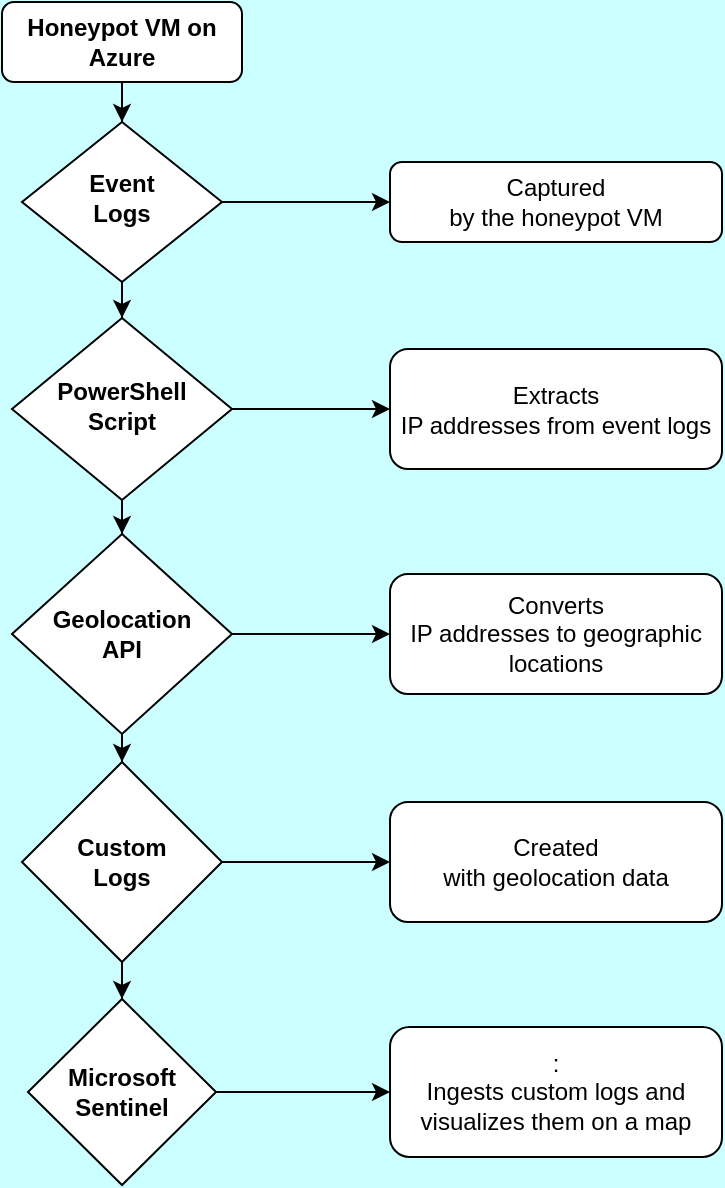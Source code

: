 <mxfile version="24.7.4">
  <diagram id="C5RBs43oDa-KdzZeNtuy" name="Page-1">
    <mxGraphModel dx="1050" dy="565" grid="0" gridSize="10" guides="1" tooltips="1" connect="1" arrows="1" fold="1" page="1" pageScale="1" pageWidth="827" pageHeight="1169" background="#CCFFFF" math="0" shadow="0">
      <root>
        <mxCell id="WIyWlLk6GJQsqaUBKTNV-0" />
        <mxCell id="WIyWlLk6GJQsqaUBKTNV-1" parent="WIyWlLk6GJQsqaUBKTNV-0" />
        <mxCell id="WIyWlLk6GJQsqaUBKTNV-3" value="&lt;b&gt;Honeypot VM on Azure&lt;/b&gt;" style="rounded=1;whiteSpace=wrap;html=1;fontSize=12;glass=0;strokeWidth=1;shadow=0;" parent="WIyWlLk6GJQsqaUBKTNV-1" vertex="1">
          <mxGeometry x="160" y="80" width="120" height="40" as="geometry" />
        </mxCell>
        <mxCell id="cHF5XqHugkMDE_-4VZ_2-0" value="" style="edgeStyle=orthogonalEdgeStyle;rounded=0;orthogonalLoop=1;jettySize=auto;html=1;" parent="WIyWlLk6GJQsqaUBKTNV-1" source="WIyWlLk6GJQsqaUBKTNV-6" target="WIyWlLk6GJQsqaUBKTNV-7" edge="1">
          <mxGeometry relative="1" as="geometry" />
        </mxCell>
        <mxCell id="cHF5XqHugkMDE_-4VZ_2-1" value="" style="edgeStyle=orthogonalEdgeStyle;rounded=0;orthogonalLoop=1;jettySize=auto;html=1;" parent="WIyWlLk6GJQsqaUBKTNV-1" source="WIyWlLk6GJQsqaUBKTNV-6" target="WIyWlLk6GJQsqaUBKTNV-10" edge="1">
          <mxGeometry relative="1" as="geometry" />
        </mxCell>
        <mxCell id="WIyWlLk6GJQsqaUBKTNV-6" value="&lt;strong&gt;Event&lt;br/&gt;Logs&lt;/strong&gt;" style="rhombus;whiteSpace=wrap;html=1;shadow=0;fontFamily=Helvetica;fontSize=12;align=center;strokeWidth=1;spacing=6;spacingTop=-4;" parent="WIyWlLk6GJQsqaUBKTNV-1" vertex="1">
          <mxGeometry x="170" y="140" width="100" height="80" as="geometry" />
        </mxCell>
        <mxCell id="WIyWlLk6GJQsqaUBKTNV-7" value="Captured&lt;br/&gt;by the honeypot VM" style="rounded=1;whiteSpace=wrap;html=1;fontSize=12;glass=0;strokeWidth=1;shadow=0;" parent="WIyWlLk6GJQsqaUBKTNV-1" vertex="1">
          <mxGeometry x="354" y="160" width="166" height="40" as="geometry" />
        </mxCell>
        <mxCell id="cHF5XqHugkMDE_-4VZ_2-2" value="" style="edgeStyle=orthogonalEdgeStyle;rounded=0;orthogonalLoop=1;jettySize=auto;html=1;" parent="WIyWlLk6GJQsqaUBKTNV-1" source="WIyWlLk6GJQsqaUBKTNV-10" target="WIyWlLk6GJQsqaUBKTNV-12" edge="1">
          <mxGeometry relative="1" as="geometry" />
        </mxCell>
        <mxCell id="cHF5XqHugkMDE_-4VZ_2-5" value="" style="edgeStyle=orthogonalEdgeStyle;rounded=0;orthogonalLoop=1;jettySize=auto;html=1;" parent="WIyWlLk6GJQsqaUBKTNV-1" source="WIyWlLk6GJQsqaUBKTNV-10" target="cHF5XqHugkMDE_-4VZ_2-4" edge="1">
          <mxGeometry relative="1" as="geometry" />
        </mxCell>
        <mxCell id="WIyWlLk6GJQsqaUBKTNV-10" value="&lt;strong&gt;PowerShell&lt;br/&gt;Script&lt;/strong&gt;" style="rhombus;whiteSpace=wrap;html=1;shadow=0;fontFamily=Helvetica;fontSize=12;align=center;strokeWidth=1;spacing=6;spacingTop=-4;" parent="WIyWlLk6GJQsqaUBKTNV-1" vertex="1">
          <mxGeometry x="165" y="238" width="110" height="91" as="geometry" />
        </mxCell>
        <mxCell id="WIyWlLk6GJQsqaUBKTNV-12" value="Extracts&lt;br/&gt;IP addresses from event logs" style="rounded=1;whiteSpace=wrap;html=1;fontSize=12;glass=0;strokeWidth=1;shadow=0;" parent="WIyWlLk6GJQsqaUBKTNV-1" vertex="1">
          <mxGeometry x="354" y="253.5" width="166" height="60" as="geometry" />
        </mxCell>
        <mxCell id="cHF5XqHugkMDE_-4VZ_2-7" value="" style="edgeStyle=orthogonalEdgeStyle;rounded=0;orthogonalLoop=1;jettySize=auto;html=1;" parent="WIyWlLk6GJQsqaUBKTNV-1" source="cHF5XqHugkMDE_-4VZ_2-4" target="cHF5XqHugkMDE_-4VZ_2-6" edge="1">
          <mxGeometry relative="1" as="geometry" />
        </mxCell>
        <mxCell id="cHF5XqHugkMDE_-4VZ_2-10" value="" style="edgeStyle=orthogonalEdgeStyle;rounded=0;orthogonalLoop=1;jettySize=auto;html=1;" parent="WIyWlLk6GJQsqaUBKTNV-1" source="cHF5XqHugkMDE_-4VZ_2-4" target="cHF5XqHugkMDE_-4VZ_2-8" edge="1">
          <mxGeometry relative="1" as="geometry" />
        </mxCell>
        <mxCell id="cHF5XqHugkMDE_-4VZ_2-4" value="&lt;strong&gt;Geolocation&lt;br/&gt;API&lt;/strong&gt;" style="rhombus;whiteSpace=wrap;html=1;" parent="WIyWlLk6GJQsqaUBKTNV-1" vertex="1">
          <mxGeometry x="165" y="346" width="110" height="100" as="geometry" />
        </mxCell>
        <mxCell id="cHF5XqHugkMDE_-4VZ_2-6" value="Converts&lt;br/&gt;IP addresses to geographic locations" style="rounded=1;whiteSpace=wrap;html=1;" parent="WIyWlLk6GJQsqaUBKTNV-1" vertex="1">
          <mxGeometry x="354" y="366" width="166" height="60" as="geometry" />
        </mxCell>
        <mxCell id="cHF5XqHugkMDE_-4VZ_2-12" value="" style="edgeStyle=orthogonalEdgeStyle;rounded=0;orthogonalLoop=1;jettySize=auto;html=1;" parent="WIyWlLk6GJQsqaUBKTNV-1" source="cHF5XqHugkMDE_-4VZ_2-8" target="cHF5XqHugkMDE_-4VZ_2-11" edge="1">
          <mxGeometry relative="1" as="geometry" />
        </mxCell>
        <mxCell id="cHF5XqHugkMDE_-4VZ_2-15" value="" style="edgeStyle=orthogonalEdgeStyle;rounded=0;orthogonalLoop=1;jettySize=auto;html=1;" parent="WIyWlLk6GJQsqaUBKTNV-1" source="cHF5XqHugkMDE_-4VZ_2-8" target="cHF5XqHugkMDE_-4VZ_2-13" edge="1">
          <mxGeometry relative="1" as="geometry" />
        </mxCell>
        <mxCell id="cHF5XqHugkMDE_-4VZ_2-8" value="&lt;strong&gt;Custom&lt;br/&gt;Logs&lt;/strong&gt;" style="rhombus;whiteSpace=wrap;html=1;" parent="WIyWlLk6GJQsqaUBKTNV-1" vertex="1">
          <mxGeometry x="170" y="460" width="100" height="100" as="geometry" />
        </mxCell>
        <mxCell id="cHF5XqHugkMDE_-4VZ_2-9" value="" style="edgeStyle=orthogonalEdgeStyle;rounded=0;orthogonalLoop=1;jettySize=auto;html=1;" parent="WIyWlLk6GJQsqaUBKTNV-1" source="WIyWlLk6GJQsqaUBKTNV-3" target="WIyWlLk6GJQsqaUBKTNV-6" edge="1">
          <mxGeometry relative="1" as="geometry" />
        </mxCell>
        <mxCell id="cHF5XqHugkMDE_-4VZ_2-11" value="Created&lt;br/&gt;with geolocation data" style="rounded=1;whiteSpace=wrap;html=1;" parent="WIyWlLk6GJQsqaUBKTNV-1" vertex="1">
          <mxGeometry x="354" y="480" width="166" height="60" as="geometry" />
        </mxCell>
        <mxCell id="cHF5XqHugkMDE_-4VZ_2-16" value="" style="edgeStyle=orthogonalEdgeStyle;rounded=0;orthogonalLoop=1;jettySize=auto;html=1;" parent="WIyWlLk6GJQsqaUBKTNV-1" source="cHF5XqHugkMDE_-4VZ_2-13" target="cHF5XqHugkMDE_-4VZ_2-14" edge="1">
          <mxGeometry relative="1" as="geometry" />
        </mxCell>
        <mxCell id="cHF5XqHugkMDE_-4VZ_2-13" value="&lt;strong&gt;Microsoft&lt;br&gt;Sentinel&lt;/strong&gt;" style="rhombus;whiteSpace=wrap;html=1;" parent="WIyWlLk6GJQsqaUBKTNV-1" vertex="1">
          <mxGeometry x="173" y="578.5" width="94" height="93" as="geometry" />
        </mxCell>
        <mxCell id="cHF5XqHugkMDE_-4VZ_2-14" value=":&lt;br/&gt;Ingests custom logs and visualizes them on a map" style="rounded=1;whiteSpace=wrap;html=1;" parent="WIyWlLk6GJQsqaUBKTNV-1" vertex="1">
          <mxGeometry x="354" y="592.5" width="166" height="65" as="geometry" />
        </mxCell>
      </root>
    </mxGraphModel>
  </diagram>
</mxfile>
